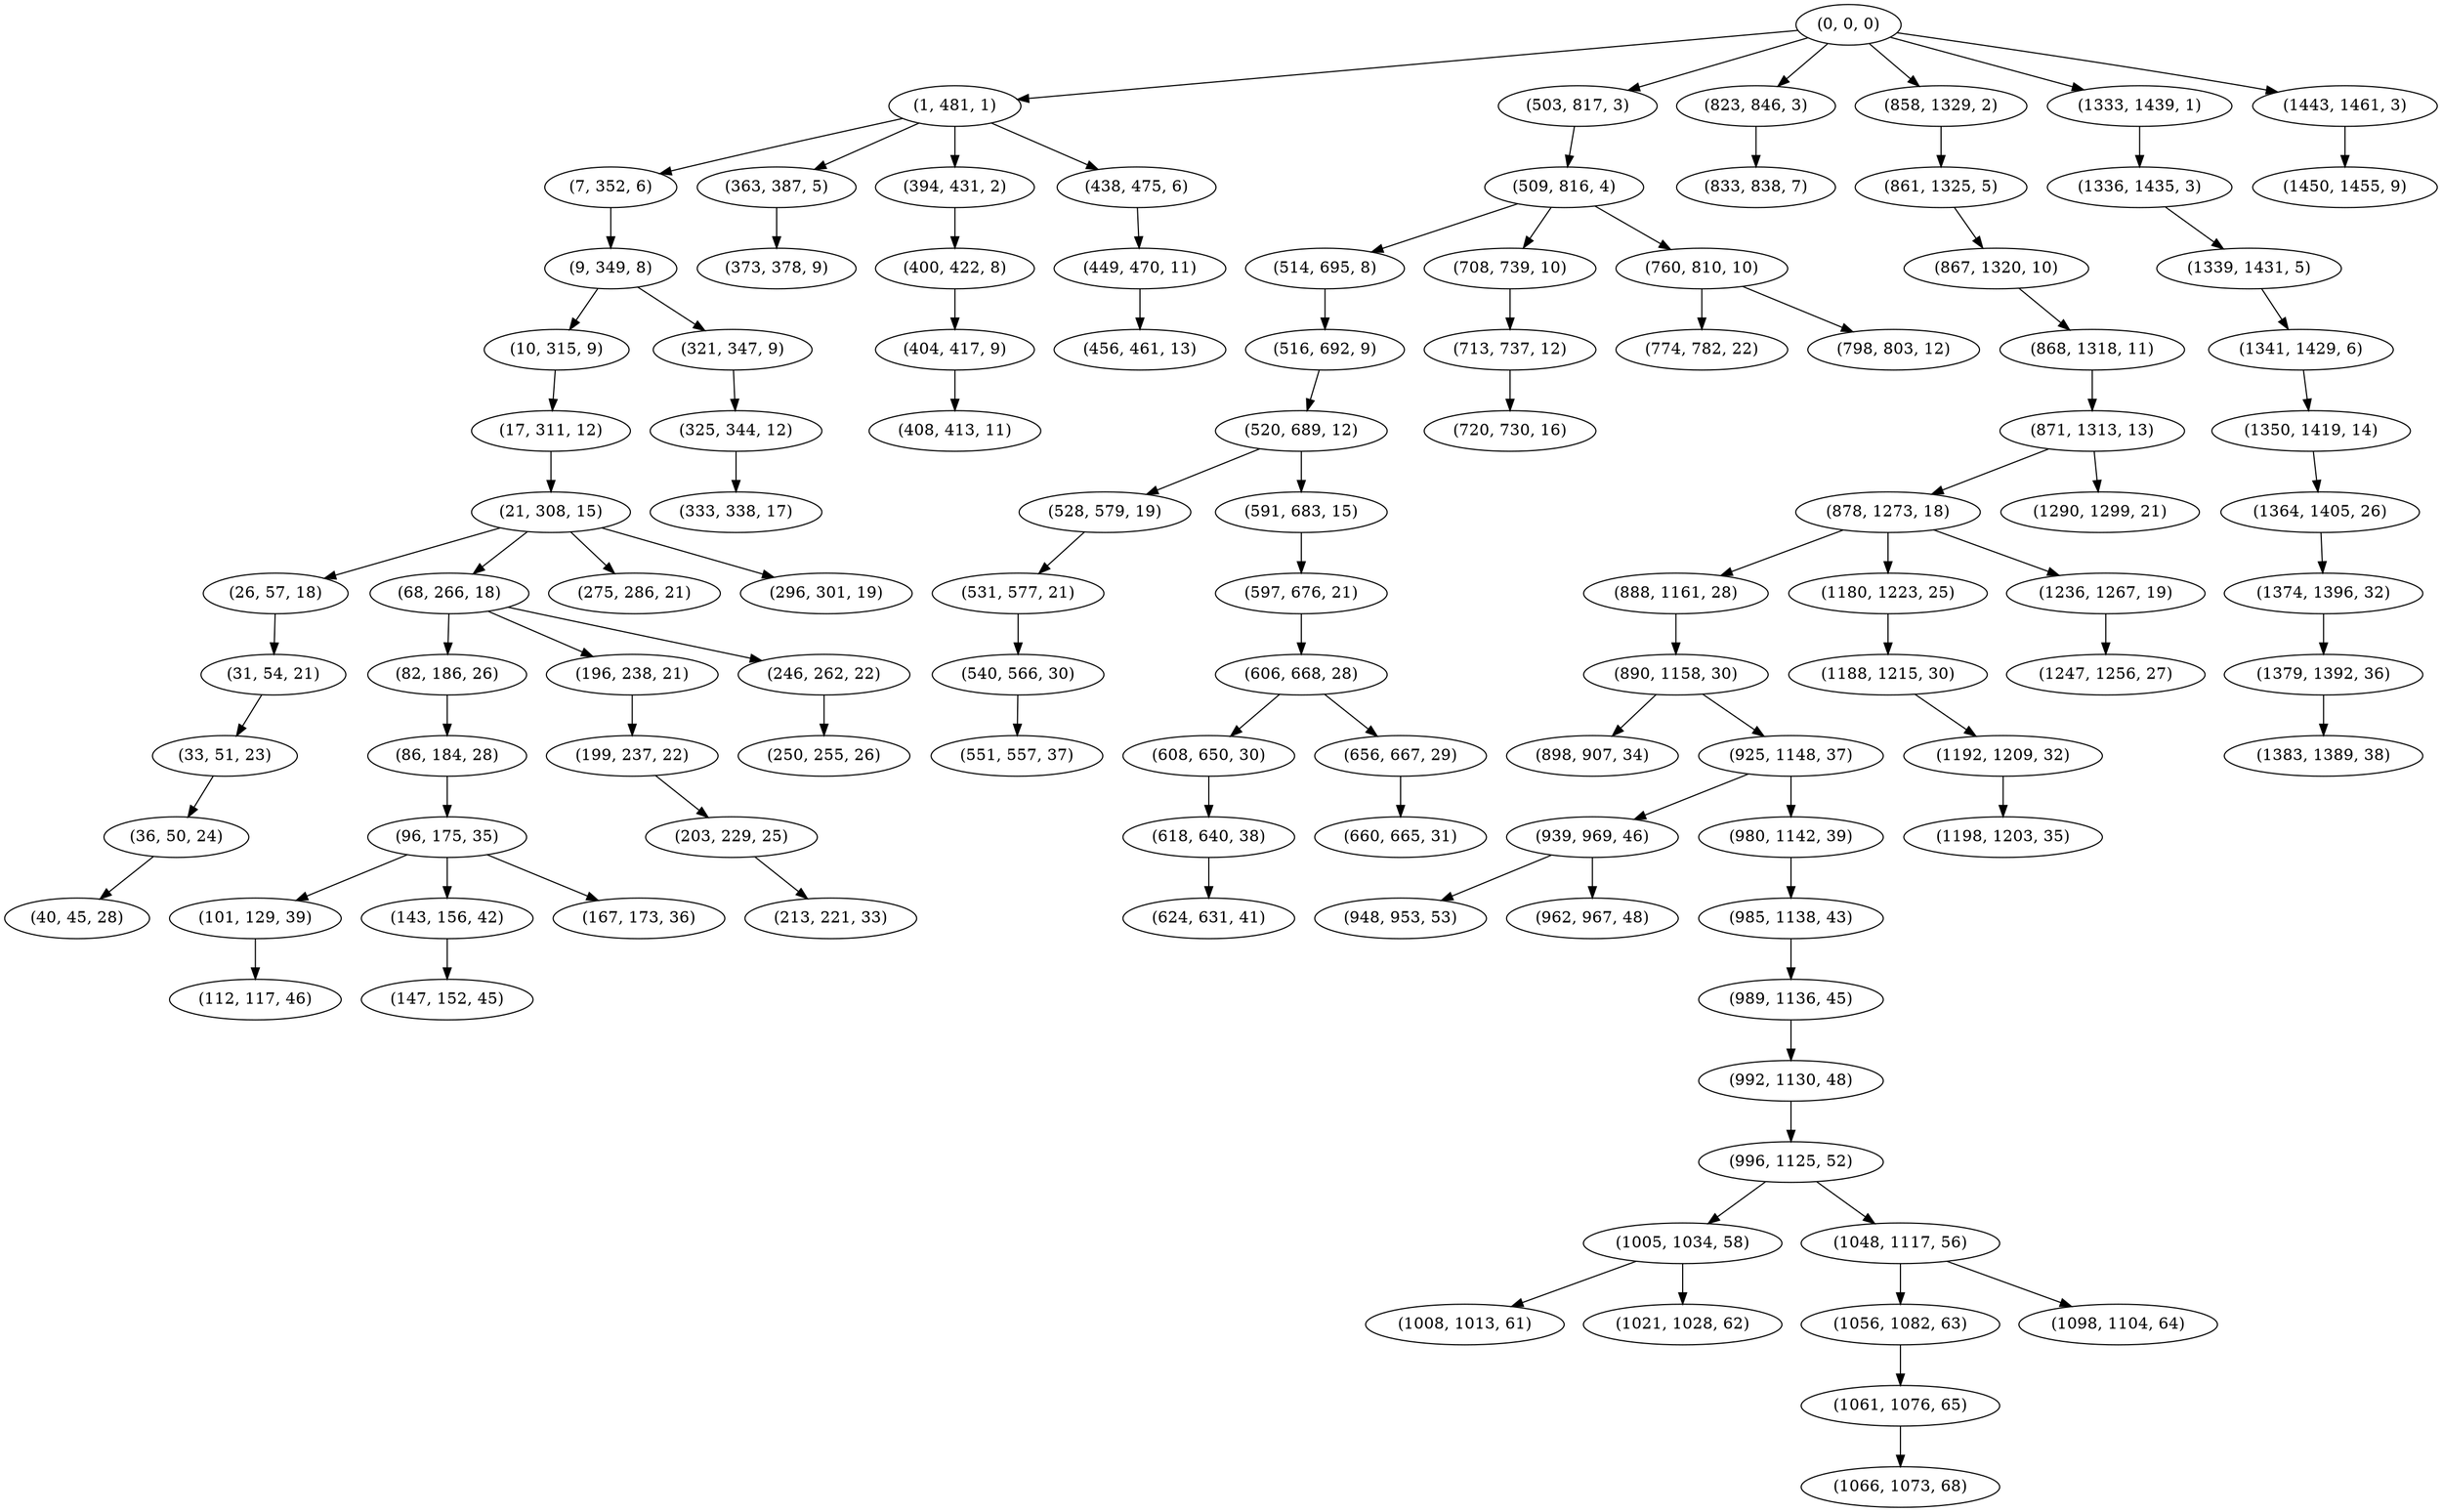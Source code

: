 digraph tree {
    "(0, 0, 0)";
    "(1, 481, 1)";
    "(7, 352, 6)";
    "(9, 349, 8)";
    "(10, 315, 9)";
    "(17, 311, 12)";
    "(21, 308, 15)";
    "(26, 57, 18)";
    "(31, 54, 21)";
    "(33, 51, 23)";
    "(36, 50, 24)";
    "(40, 45, 28)";
    "(68, 266, 18)";
    "(82, 186, 26)";
    "(86, 184, 28)";
    "(96, 175, 35)";
    "(101, 129, 39)";
    "(112, 117, 46)";
    "(143, 156, 42)";
    "(147, 152, 45)";
    "(167, 173, 36)";
    "(196, 238, 21)";
    "(199, 237, 22)";
    "(203, 229, 25)";
    "(213, 221, 33)";
    "(246, 262, 22)";
    "(250, 255, 26)";
    "(275, 286, 21)";
    "(296, 301, 19)";
    "(321, 347, 9)";
    "(325, 344, 12)";
    "(333, 338, 17)";
    "(363, 387, 5)";
    "(373, 378, 9)";
    "(394, 431, 2)";
    "(400, 422, 8)";
    "(404, 417, 9)";
    "(408, 413, 11)";
    "(438, 475, 6)";
    "(449, 470, 11)";
    "(456, 461, 13)";
    "(503, 817, 3)";
    "(509, 816, 4)";
    "(514, 695, 8)";
    "(516, 692, 9)";
    "(520, 689, 12)";
    "(528, 579, 19)";
    "(531, 577, 21)";
    "(540, 566, 30)";
    "(551, 557, 37)";
    "(591, 683, 15)";
    "(597, 676, 21)";
    "(606, 668, 28)";
    "(608, 650, 30)";
    "(618, 640, 38)";
    "(624, 631, 41)";
    "(656, 667, 29)";
    "(660, 665, 31)";
    "(708, 739, 10)";
    "(713, 737, 12)";
    "(720, 730, 16)";
    "(760, 810, 10)";
    "(774, 782, 22)";
    "(798, 803, 12)";
    "(823, 846, 3)";
    "(833, 838, 7)";
    "(858, 1329, 2)";
    "(861, 1325, 5)";
    "(867, 1320, 10)";
    "(868, 1318, 11)";
    "(871, 1313, 13)";
    "(878, 1273, 18)";
    "(888, 1161, 28)";
    "(890, 1158, 30)";
    "(898, 907, 34)";
    "(925, 1148, 37)";
    "(939, 969, 46)";
    "(948, 953, 53)";
    "(962, 967, 48)";
    "(980, 1142, 39)";
    "(985, 1138, 43)";
    "(989, 1136, 45)";
    "(992, 1130, 48)";
    "(996, 1125, 52)";
    "(1005, 1034, 58)";
    "(1008, 1013, 61)";
    "(1021, 1028, 62)";
    "(1048, 1117, 56)";
    "(1056, 1082, 63)";
    "(1061, 1076, 65)";
    "(1066, 1073, 68)";
    "(1098, 1104, 64)";
    "(1180, 1223, 25)";
    "(1188, 1215, 30)";
    "(1192, 1209, 32)";
    "(1198, 1203, 35)";
    "(1236, 1267, 19)";
    "(1247, 1256, 27)";
    "(1290, 1299, 21)";
    "(1333, 1439, 1)";
    "(1336, 1435, 3)";
    "(1339, 1431, 5)";
    "(1341, 1429, 6)";
    "(1350, 1419, 14)";
    "(1364, 1405, 26)";
    "(1374, 1396, 32)";
    "(1379, 1392, 36)";
    "(1383, 1389, 38)";
    "(1443, 1461, 3)";
    "(1450, 1455, 9)";
    "(0, 0, 0)" -> "(1, 481, 1)";
    "(0, 0, 0)" -> "(503, 817, 3)";
    "(0, 0, 0)" -> "(823, 846, 3)";
    "(0, 0, 0)" -> "(858, 1329, 2)";
    "(0, 0, 0)" -> "(1333, 1439, 1)";
    "(0, 0, 0)" -> "(1443, 1461, 3)";
    "(1, 481, 1)" -> "(7, 352, 6)";
    "(1, 481, 1)" -> "(363, 387, 5)";
    "(1, 481, 1)" -> "(394, 431, 2)";
    "(1, 481, 1)" -> "(438, 475, 6)";
    "(7, 352, 6)" -> "(9, 349, 8)";
    "(9, 349, 8)" -> "(10, 315, 9)";
    "(9, 349, 8)" -> "(321, 347, 9)";
    "(10, 315, 9)" -> "(17, 311, 12)";
    "(17, 311, 12)" -> "(21, 308, 15)";
    "(21, 308, 15)" -> "(26, 57, 18)";
    "(21, 308, 15)" -> "(68, 266, 18)";
    "(21, 308, 15)" -> "(275, 286, 21)";
    "(21, 308, 15)" -> "(296, 301, 19)";
    "(26, 57, 18)" -> "(31, 54, 21)";
    "(31, 54, 21)" -> "(33, 51, 23)";
    "(33, 51, 23)" -> "(36, 50, 24)";
    "(36, 50, 24)" -> "(40, 45, 28)";
    "(68, 266, 18)" -> "(82, 186, 26)";
    "(68, 266, 18)" -> "(196, 238, 21)";
    "(68, 266, 18)" -> "(246, 262, 22)";
    "(82, 186, 26)" -> "(86, 184, 28)";
    "(86, 184, 28)" -> "(96, 175, 35)";
    "(96, 175, 35)" -> "(101, 129, 39)";
    "(96, 175, 35)" -> "(143, 156, 42)";
    "(96, 175, 35)" -> "(167, 173, 36)";
    "(101, 129, 39)" -> "(112, 117, 46)";
    "(143, 156, 42)" -> "(147, 152, 45)";
    "(196, 238, 21)" -> "(199, 237, 22)";
    "(199, 237, 22)" -> "(203, 229, 25)";
    "(203, 229, 25)" -> "(213, 221, 33)";
    "(246, 262, 22)" -> "(250, 255, 26)";
    "(321, 347, 9)" -> "(325, 344, 12)";
    "(325, 344, 12)" -> "(333, 338, 17)";
    "(363, 387, 5)" -> "(373, 378, 9)";
    "(394, 431, 2)" -> "(400, 422, 8)";
    "(400, 422, 8)" -> "(404, 417, 9)";
    "(404, 417, 9)" -> "(408, 413, 11)";
    "(438, 475, 6)" -> "(449, 470, 11)";
    "(449, 470, 11)" -> "(456, 461, 13)";
    "(503, 817, 3)" -> "(509, 816, 4)";
    "(509, 816, 4)" -> "(514, 695, 8)";
    "(509, 816, 4)" -> "(708, 739, 10)";
    "(509, 816, 4)" -> "(760, 810, 10)";
    "(514, 695, 8)" -> "(516, 692, 9)";
    "(516, 692, 9)" -> "(520, 689, 12)";
    "(520, 689, 12)" -> "(528, 579, 19)";
    "(520, 689, 12)" -> "(591, 683, 15)";
    "(528, 579, 19)" -> "(531, 577, 21)";
    "(531, 577, 21)" -> "(540, 566, 30)";
    "(540, 566, 30)" -> "(551, 557, 37)";
    "(591, 683, 15)" -> "(597, 676, 21)";
    "(597, 676, 21)" -> "(606, 668, 28)";
    "(606, 668, 28)" -> "(608, 650, 30)";
    "(606, 668, 28)" -> "(656, 667, 29)";
    "(608, 650, 30)" -> "(618, 640, 38)";
    "(618, 640, 38)" -> "(624, 631, 41)";
    "(656, 667, 29)" -> "(660, 665, 31)";
    "(708, 739, 10)" -> "(713, 737, 12)";
    "(713, 737, 12)" -> "(720, 730, 16)";
    "(760, 810, 10)" -> "(774, 782, 22)";
    "(760, 810, 10)" -> "(798, 803, 12)";
    "(823, 846, 3)" -> "(833, 838, 7)";
    "(858, 1329, 2)" -> "(861, 1325, 5)";
    "(861, 1325, 5)" -> "(867, 1320, 10)";
    "(867, 1320, 10)" -> "(868, 1318, 11)";
    "(868, 1318, 11)" -> "(871, 1313, 13)";
    "(871, 1313, 13)" -> "(878, 1273, 18)";
    "(871, 1313, 13)" -> "(1290, 1299, 21)";
    "(878, 1273, 18)" -> "(888, 1161, 28)";
    "(878, 1273, 18)" -> "(1180, 1223, 25)";
    "(878, 1273, 18)" -> "(1236, 1267, 19)";
    "(888, 1161, 28)" -> "(890, 1158, 30)";
    "(890, 1158, 30)" -> "(898, 907, 34)";
    "(890, 1158, 30)" -> "(925, 1148, 37)";
    "(925, 1148, 37)" -> "(939, 969, 46)";
    "(925, 1148, 37)" -> "(980, 1142, 39)";
    "(939, 969, 46)" -> "(948, 953, 53)";
    "(939, 969, 46)" -> "(962, 967, 48)";
    "(980, 1142, 39)" -> "(985, 1138, 43)";
    "(985, 1138, 43)" -> "(989, 1136, 45)";
    "(989, 1136, 45)" -> "(992, 1130, 48)";
    "(992, 1130, 48)" -> "(996, 1125, 52)";
    "(996, 1125, 52)" -> "(1005, 1034, 58)";
    "(996, 1125, 52)" -> "(1048, 1117, 56)";
    "(1005, 1034, 58)" -> "(1008, 1013, 61)";
    "(1005, 1034, 58)" -> "(1021, 1028, 62)";
    "(1048, 1117, 56)" -> "(1056, 1082, 63)";
    "(1048, 1117, 56)" -> "(1098, 1104, 64)";
    "(1056, 1082, 63)" -> "(1061, 1076, 65)";
    "(1061, 1076, 65)" -> "(1066, 1073, 68)";
    "(1180, 1223, 25)" -> "(1188, 1215, 30)";
    "(1188, 1215, 30)" -> "(1192, 1209, 32)";
    "(1192, 1209, 32)" -> "(1198, 1203, 35)";
    "(1236, 1267, 19)" -> "(1247, 1256, 27)";
    "(1333, 1439, 1)" -> "(1336, 1435, 3)";
    "(1336, 1435, 3)" -> "(1339, 1431, 5)";
    "(1339, 1431, 5)" -> "(1341, 1429, 6)";
    "(1341, 1429, 6)" -> "(1350, 1419, 14)";
    "(1350, 1419, 14)" -> "(1364, 1405, 26)";
    "(1364, 1405, 26)" -> "(1374, 1396, 32)";
    "(1374, 1396, 32)" -> "(1379, 1392, 36)";
    "(1379, 1392, 36)" -> "(1383, 1389, 38)";
    "(1443, 1461, 3)" -> "(1450, 1455, 9)";
}
